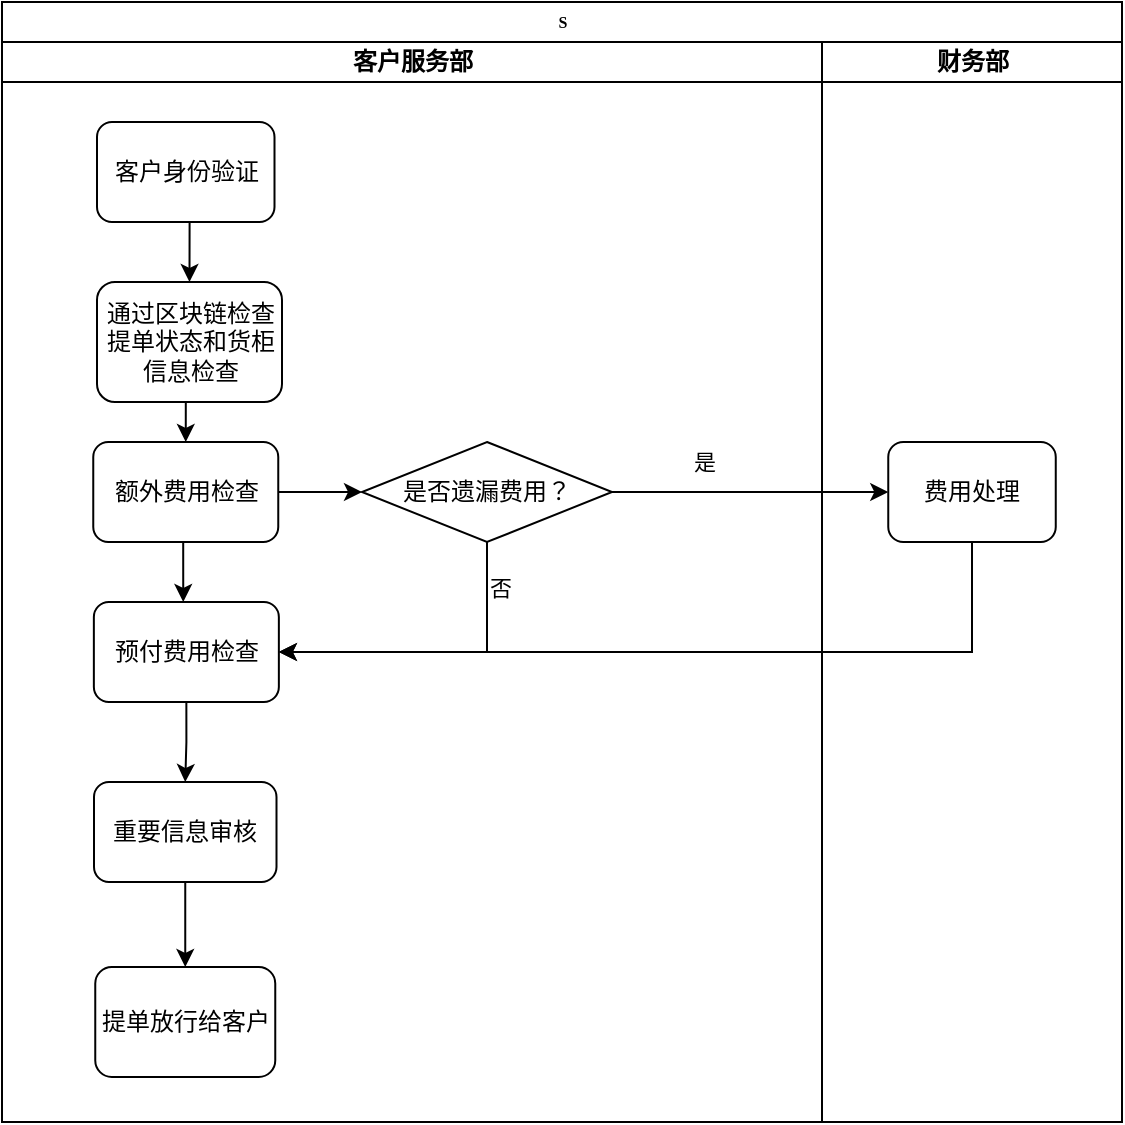 <mxfile version="21.7.5" type="github">
  <diagram name="Page-1" id="74e2e168-ea6b-b213-b513-2b3c1d86103e">
    <mxGraphModel dx="2774" dy="758" grid="1" gridSize="10" guides="1" tooltips="1" connect="1" arrows="1" fold="1" page="1" pageScale="1" pageWidth="1100" pageHeight="850" background="none" math="0" shadow="0">
      <root>
        <mxCell id="0" />
        <mxCell id="1" parent="0" />
        <mxCell id="oHIPAsq3NtwSI8K_XZwe-1" value="S" style="swimlane;html=1;childLayout=stackLayout;startSize=20;rounded=0;shadow=0;labelBackgroundColor=none;strokeWidth=1;fontFamily=Verdana;fontSize=8;align=center;" parent="1" vertex="1">
          <mxGeometry x="-180" y="10" width="560" height="560" as="geometry" />
        </mxCell>
        <mxCell id="oHIPAsq3NtwSI8K_XZwe-2" value="客户服务部" style="swimlane;html=1;startSize=20;" parent="oHIPAsq3NtwSI8K_XZwe-1" vertex="1">
          <mxGeometry y="20" width="410" height="540" as="geometry" />
        </mxCell>
        <mxCell id="CdDaqebX61LuyEtHYkY_-5" style="edgeStyle=orthogonalEdgeStyle;rounded=0;orthogonalLoop=1;jettySize=auto;html=1;exitX=0.5;exitY=1;exitDx=0;exitDy=0;entryX=0.5;entryY=0;entryDx=0;entryDy=0;" edge="1" parent="oHIPAsq3NtwSI8K_XZwe-2" source="oHIPAsq3NtwSI8K_XZwe-4">
          <mxGeometry relative="1" as="geometry">
            <mxPoint x="90.625" y="280" as="targetPoint" />
          </mxGeometry>
        </mxCell>
        <mxCell id="CdDaqebX61LuyEtHYkY_-10" style="edgeStyle=orthogonalEdgeStyle;rounded=0;orthogonalLoop=1;jettySize=auto;html=1;exitX=1;exitY=0.5;exitDx=0;exitDy=0;entryX=0;entryY=0.5;entryDx=0;entryDy=0;" edge="1" parent="oHIPAsq3NtwSI8K_XZwe-2" source="oHIPAsq3NtwSI8K_XZwe-4" target="CdDaqebX61LuyEtHYkY_-7">
          <mxGeometry relative="1" as="geometry" />
        </mxCell>
        <mxCell id="oHIPAsq3NtwSI8K_XZwe-4" value="&lt;font style=&quot;font-size: 12px;&quot;&gt;额外费用检查&lt;/font&gt;" style="rounded=1;whiteSpace=wrap;html=1;shadow=0;labelBackgroundColor=none;strokeWidth=1;fontFamily=Verdana;fontSize=8;align=center;" parent="oHIPAsq3NtwSI8K_XZwe-2" vertex="1">
          <mxGeometry x="45.63" y="200" width="92.5" height="50" as="geometry" />
        </mxCell>
        <mxCell id="CdDaqebX61LuyEtHYkY_-19" style="edgeStyle=orthogonalEdgeStyle;rounded=0;orthogonalLoop=1;jettySize=auto;html=1;exitX=0.5;exitY=1;exitDx=0;exitDy=0;entryX=0.5;entryY=0;entryDx=0;entryDy=0;" edge="1" parent="oHIPAsq3NtwSI8K_XZwe-2" source="oHIPAsq3NtwSI8K_XZwe-12" target="oHIPAsq3NtwSI8K_XZwe-13">
          <mxGeometry relative="1" as="geometry" />
        </mxCell>
        <mxCell id="oHIPAsq3NtwSI8K_XZwe-12" value="&lt;font style=&quot;font-size: 12px;&quot;&gt;重要信息审核&lt;/font&gt;" style="rounded=1;whiteSpace=wrap;html=1;shadow=0;labelBackgroundColor=none;strokeWidth=1;fontFamily=Verdana;fontSize=8;align=center;" parent="oHIPAsq3NtwSI8K_XZwe-2" vertex="1">
          <mxGeometry x="46" y="370" width="91.25" height="50" as="geometry" />
        </mxCell>
        <mxCell id="oHIPAsq3NtwSI8K_XZwe-13" value="&lt;font style=&quot;font-size: 12px;&quot;&gt;提单放行给客户&lt;/font&gt;" style="rounded=1;whiteSpace=wrap;html=1;shadow=0;labelBackgroundColor=none;strokeWidth=1;fontFamily=Verdana;fontSize=8;align=center;" parent="oHIPAsq3NtwSI8K_XZwe-2" vertex="1">
          <mxGeometry x="46.63" y="462.5" width="90" height="55" as="geometry" />
        </mxCell>
        <mxCell id="CdDaqebX61LuyEtHYkY_-3" style="edgeStyle=orthogonalEdgeStyle;rounded=0;orthogonalLoop=1;jettySize=auto;html=1;exitX=0.5;exitY=1;exitDx=0;exitDy=0;entryX=0.5;entryY=0;entryDx=0;entryDy=0;" edge="1" parent="oHIPAsq3NtwSI8K_XZwe-2" source="oHIPAsq3NtwSI8K_XZwe-14" target="oHIPAsq3NtwSI8K_XZwe-4">
          <mxGeometry relative="1" as="geometry" />
        </mxCell>
        <mxCell id="oHIPAsq3NtwSI8K_XZwe-14" value="&lt;font style=&quot;font-size: 12px;&quot;&gt;通过区块链检查提单状态和货柜信息检查&lt;/font&gt;" style="rounded=1;whiteSpace=wrap;html=1;shadow=0;labelBackgroundColor=none;strokeWidth=1;fontFamily=Verdana;fontSize=8;align=center;" parent="oHIPAsq3NtwSI8K_XZwe-2" vertex="1">
          <mxGeometry x="47.5" y="120" width="92.5" height="60" as="geometry" />
        </mxCell>
        <mxCell id="CdDaqebX61LuyEtHYkY_-2" style="edgeStyle=orthogonalEdgeStyle;rounded=0;orthogonalLoop=1;jettySize=auto;html=1;exitX=0.5;exitY=1;exitDx=0;exitDy=0;entryX=0.5;entryY=0;entryDx=0;entryDy=0;" edge="1" parent="oHIPAsq3NtwSI8K_XZwe-2" source="c3RNcINTms5pSnoeY2EV-53" target="oHIPAsq3NtwSI8K_XZwe-14">
          <mxGeometry relative="1" as="geometry" />
        </mxCell>
        <mxCell id="c3RNcINTms5pSnoeY2EV-53" value="&lt;font style=&quot;font-size: 12px;&quot;&gt;客户身份验证&lt;/font&gt;" style="rounded=1;whiteSpace=wrap;html=1;shadow=0;labelBackgroundColor=none;strokeWidth=1;fontFamily=Verdana;fontSize=8;align=center;" parent="oHIPAsq3NtwSI8K_XZwe-2" vertex="1">
          <mxGeometry x="47.5" y="40" width="88.75" height="50" as="geometry" />
        </mxCell>
        <mxCell id="CdDaqebX61LuyEtHYkY_-18" style="edgeStyle=orthogonalEdgeStyle;rounded=0;orthogonalLoop=1;jettySize=auto;html=1;exitX=0.5;exitY=1;exitDx=0;exitDy=0;entryX=0.5;entryY=0;entryDx=0;entryDy=0;" edge="1" parent="oHIPAsq3NtwSI8K_XZwe-2" source="CdDaqebX61LuyEtHYkY_-6" target="oHIPAsq3NtwSI8K_XZwe-12">
          <mxGeometry relative="1" as="geometry" />
        </mxCell>
        <mxCell id="CdDaqebX61LuyEtHYkY_-6" value="&lt;font style=&quot;font-size: 12px;&quot;&gt;预付费用检查&lt;/font&gt;" style="rounded=1;whiteSpace=wrap;html=1;shadow=0;labelBackgroundColor=none;strokeWidth=1;fontFamily=Verdana;fontSize=8;align=center;" vertex="1" parent="oHIPAsq3NtwSI8K_XZwe-2">
          <mxGeometry x="45.93" y="280" width="92.5" height="50" as="geometry" />
        </mxCell>
        <mxCell id="CdDaqebX61LuyEtHYkY_-16" style="edgeStyle=orthogonalEdgeStyle;rounded=0;orthogonalLoop=1;jettySize=auto;html=1;exitX=0.5;exitY=1;exitDx=0;exitDy=0;entryX=1;entryY=0.5;entryDx=0;entryDy=0;" edge="1" parent="oHIPAsq3NtwSI8K_XZwe-2" source="CdDaqebX61LuyEtHYkY_-7" target="CdDaqebX61LuyEtHYkY_-6">
          <mxGeometry relative="1" as="geometry" />
        </mxCell>
        <mxCell id="CdDaqebX61LuyEtHYkY_-17" value="否" style="edgeLabel;html=1;align=center;verticalAlign=middle;resizable=0;points=[];" vertex="1" connectable="0" parent="CdDaqebX61LuyEtHYkY_-16">
          <mxGeometry x="-0.711" y="6" relative="1" as="geometry">
            <mxPoint as="offset" />
          </mxGeometry>
        </mxCell>
        <mxCell id="CdDaqebX61LuyEtHYkY_-7" value="是否遗漏费用？" style="rhombus;whiteSpace=wrap;html=1;" vertex="1" parent="oHIPAsq3NtwSI8K_XZwe-2">
          <mxGeometry x="180" y="200" width="125" height="50" as="geometry" />
        </mxCell>
        <mxCell id="oHIPAsq3NtwSI8K_XZwe-37" value="财务部" style="swimlane;html=1;startSize=20;" parent="oHIPAsq3NtwSI8K_XZwe-1" vertex="1">
          <mxGeometry x="410" y="20" width="150" height="540" as="geometry" />
        </mxCell>
        <mxCell id="CdDaqebX61LuyEtHYkY_-11" value="&lt;font style=&quot;font-size: 12px;&quot;&gt;费用处理&lt;/font&gt;" style="rounded=1;whiteSpace=wrap;html=1;shadow=0;labelBackgroundColor=none;strokeWidth=1;fontFamily=Verdana;fontSize=8;align=center;" vertex="1" parent="oHIPAsq3NtwSI8K_XZwe-37">
          <mxGeometry x="33.13" y="200" width="83.75" height="50" as="geometry" />
        </mxCell>
        <mxCell id="CdDaqebX61LuyEtHYkY_-13" style="edgeStyle=orthogonalEdgeStyle;rounded=0;orthogonalLoop=1;jettySize=auto;html=1;exitX=1;exitY=0.5;exitDx=0;exitDy=0;entryX=0;entryY=0.5;entryDx=0;entryDy=0;" edge="1" parent="oHIPAsq3NtwSI8K_XZwe-1" source="CdDaqebX61LuyEtHYkY_-7" target="CdDaqebX61LuyEtHYkY_-11">
          <mxGeometry relative="1" as="geometry" />
        </mxCell>
        <mxCell id="CdDaqebX61LuyEtHYkY_-14" value="是" style="edgeLabel;html=1;align=center;verticalAlign=middle;resizable=0;points=[];" vertex="1" connectable="0" parent="CdDaqebX61LuyEtHYkY_-13">
          <mxGeometry x="-0.334" y="1" relative="1" as="geometry">
            <mxPoint y="-14" as="offset" />
          </mxGeometry>
        </mxCell>
        <mxCell id="CdDaqebX61LuyEtHYkY_-15" style="edgeStyle=orthogonalEdgeStyle;rounded=0;orthogonalLoop=1;jettySize=auto;html=1;exitX=0.5;exitY=1;exitDx=0;exitDy=0;entryX=1;entryY=0.5;entryDx=0;entryDy=0;" edge="1" parent="oHIPAsq3NtwSI8K_XZwe-1" source="CdDaqebX61LuyEtHYkY_-11" target="CdDaqebX61LuyEtHYkY_-6">
          <mxGeometry relative="1" as="geometry" />
        </mxCell>
      </root>
    </mxGraphModel>
  </diagram>
</mxfile>
